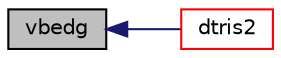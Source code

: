 digraph "vbedg"
{
  bgcolor="transparent";
  edge [fontname="Helvetica",fontsize="10",labelfontname="Helvetica",labelfontsize="10"];
  node [fontname="Helvetica",fontsize="10",shape=record];
  rankdir="LR";
  Node836 [label="vbedg",height=0.2,width=0.4,color="black", fillcolor="grey75", style="filled", fontcolor="black"];
  Node836 -> Node837 [dir="back",color="midnightblue",fontsize="10",style="solid",fontname="Helvetica"];
  Node837 [label="dtris2",height=0.2,width=0.4,color="red",URL="$a08942.html#a13fa54ae02d52751a5b943d4b39c45bc"];
}
